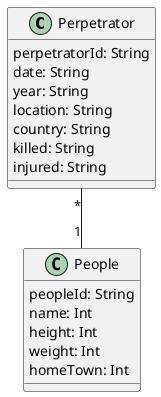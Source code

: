 @startuml "Perpetrator"


class Perpetrator{
  perpetratorId: String
  date: String
  year: String
  location: String
  country: String
  killed: String
  injured: String
}

class People{
  peopleId: String
  name: Int
  height: Int
  weight: Int
  homeTown: Int
}



Perpetrator "*" -- "1" People


@enduml